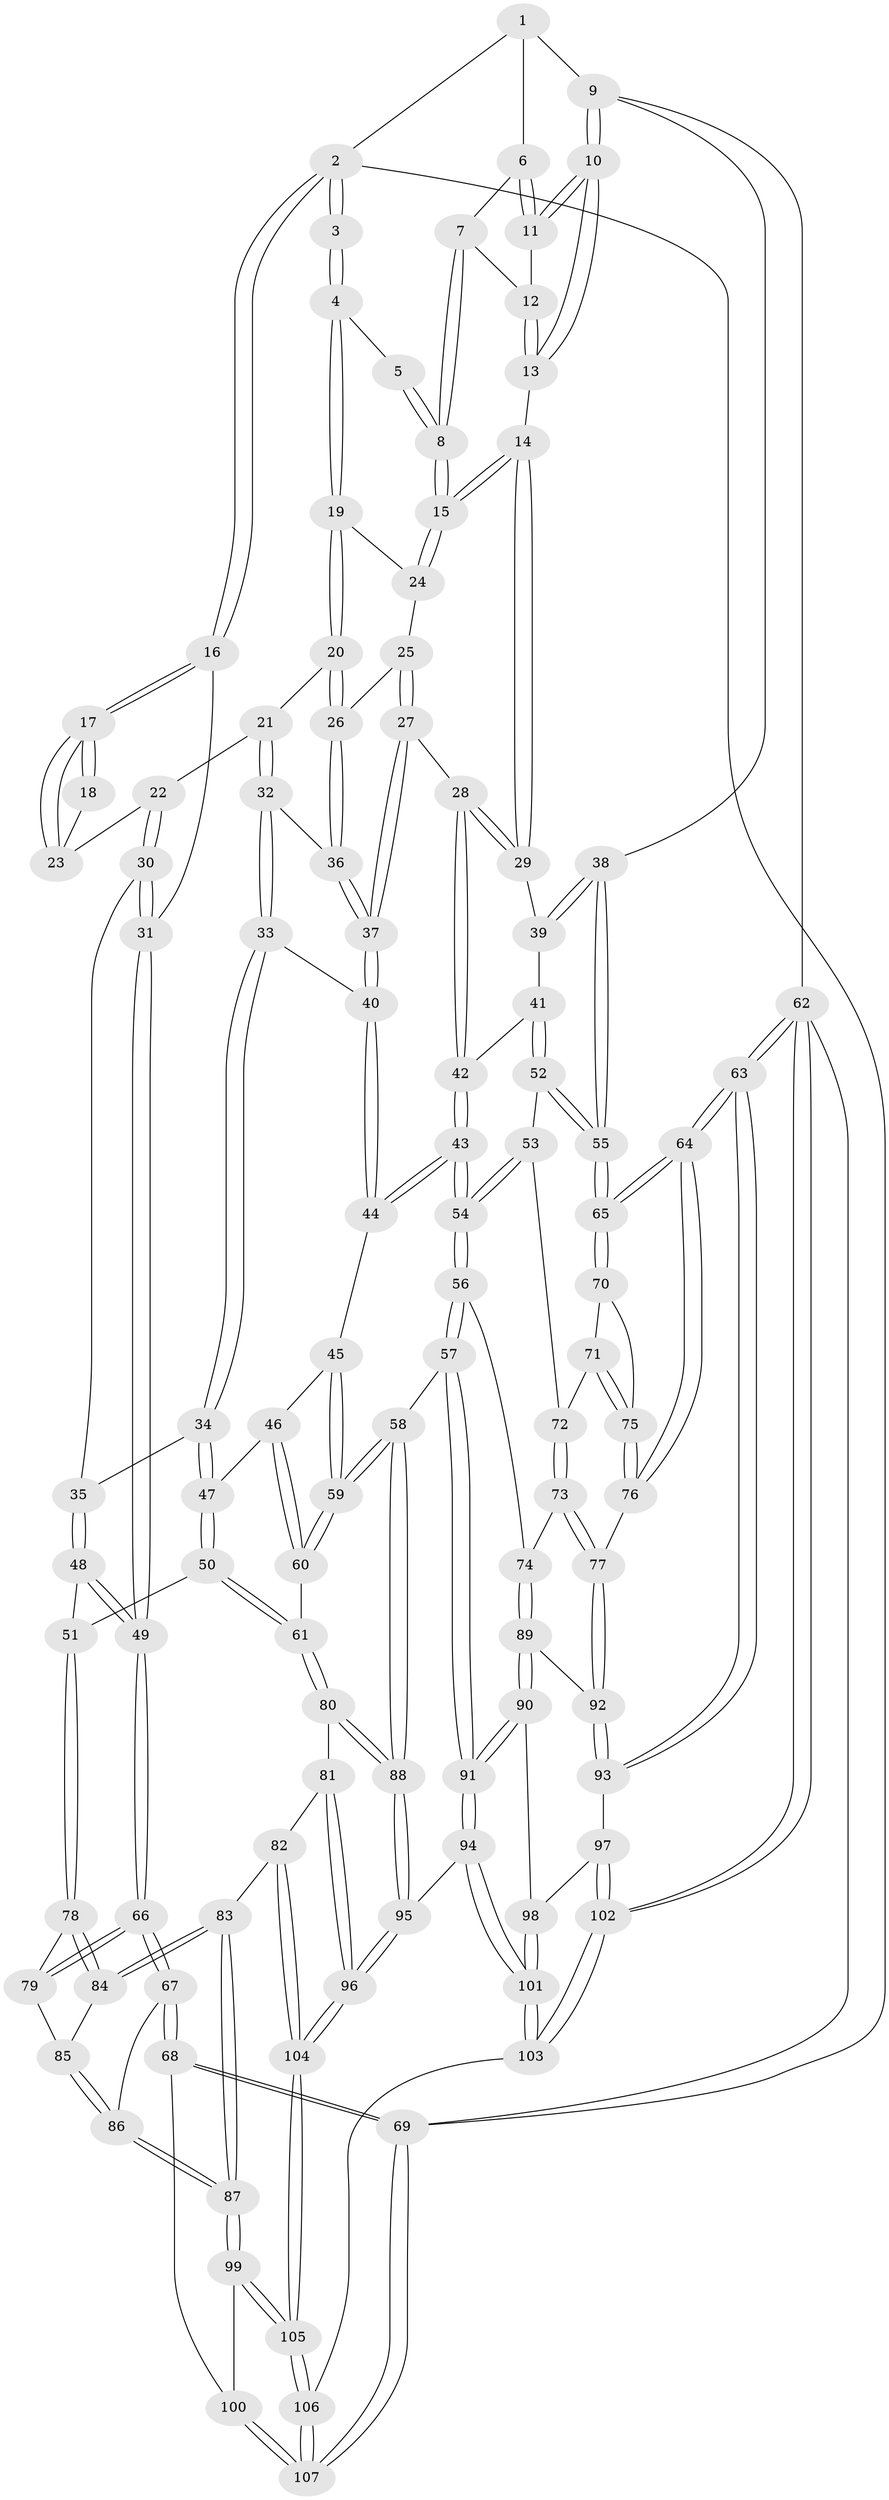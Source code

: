 // Generated by graph-tools (version 1.1) at 2025/27/03/15/25 16:27:56]
// undirected, 107 vertices, 264 edges
graph export_dot {
graph [start="1"]
  node [color=gray90,style=filled];
  1 [pos="+0.8484751147353606+0"];
  2 [pos="+0+0"];
  3 [pos="+0.2456556573485864+0"];
  4 [pos="+0.33682814462351385+0"];
  5 [pos="+0.6279167266669977+0"];
  6 [pos="+0.8446735728394693+0"];
  7 [pos="+0.8177232441045649+0"];
  8 [pos="+0.6758088463794496+0.13692685708353536"];
  9 [pos="+1+0.2894827885495797"];
  10 [pos="+1+0.23880106483749197"];
  11 [pos="+0.9514512202140439+0.06958139991336784"];
  12 [pos="+0.8452809184692862+0.10524400281741525"];
  13 [pos="+0.8307863492628963+0.16404875060865756"];
  14 [pos="+0.6875085707789823+0.2273607126414282"];
  15 [pos="+0.6686393358970241+0.1552685241914307"];
  16 [pos="+0+0.38144038016543674"];
  17 [pos="+0+0.3234125830482544"];
  18 [pos="+0.2182970784488582+0"];
  19 [pos="+0.3406606418541097+0"];
  20 [pos="+0.3416956521956325+0.16267909535511613"];
  21 [pos="+0.2674892243582061+0.24214839030572186"];
  22 [pos="+0.2123693057183084+0.2315741235598542"];
  23 [pos="+0.17382172654095818+0.161557865712284"];
  24 [pos="+0.4421891418404439+0"];
  25 [pos="+0.48091429776288824+0.1894263608472557"];
  26 [pos="+0.4072204198769575+0.244714341619653"];
  27 [pos="+0.6290165601665203+0.2634217101284852"];
  28 [pos="+0.673353760132241+0.2559359596613171"];
  29 [pos="+0.6828226446320909+0.24594887180111177"];
  30 [pos="+0.09776806478385369+0.39469318856283175"];
  31 [pos="+0+0.3828439027520471"];
  32 [pos="+0.30740733888112687+0.32836854417768535"];
  33 [pos="+0.29779895295121156+0.36688842235947666"];
  34 [pos="+0.21460468555921433+0.4357845935149833"];
  35 [pos="+0.19481387673906775+0.43308280158576495"];
  36 [pos="+0.40833193582186245+0.26565441139698165"];
  37 [pos="+0.48645267738942044+0.3403265284955649"];
  38 [pos="+1+0.3627783766913283"];
  39 [pos="+0.8105573557676545+0.31490226816192307"];
  40 [pos="+0.4581405224077572+0.42210798668090893"];
  41 [pos="+0.8165414534377098+0.49582140577967326"];
  42 [pos="+0.6725101997108134+0.3840990395114564"];
  43 [pos="+0.5920434500257645+0.5259732873367571"];
  44 [pos="+0.4709129152976165+0.48042914886270804"];
  45 [pos="+0.4663143719207729+0.484379351273126"];
  46 [pos="+0.35268218155462383+0.5499805995027393"];
  47 [pos="+0.27280851597880323+0.5088234408815265"];
  48 [pos="+0.14471313445488493+0.6282797722650424"];
  49 [pos="+0+0.42189184017998393"];
  50 [pos="+0.19486465590817612+0.6597301621215873"];
  51 [pos="+0.16314509871199034+0.6590123910007781"];
  52 [pos="+0.8560831297277194+0.5557447084343864"];
  53 [pos="+0.8266358437849857+0.5888219858129686"];
  54 [pos="+0.6596417877763754+0.6559175144947123"];
  55 [pos="+1+0.45032898206883293"];
  56 [pos="+0.6505301004241197+0.6777653535214194"];
  57 [pos="+0.5763433548304218+0.738085726894162"];
  58 [pos="+0.4926910545439841+0.7572694499297352"];
  59 [pos="+0.4639666740577304+0.7316734811710321"];
  60 [pos="+0.35756366332961775+0.6655321910632735"];
  61 [pos="+0.2724547859470856+0.7037605978053271"];
  62 [pos="+1+1"];
  63 [pos="+1+1"];
  64 [pos="+1+1"];
  65 [pos="+1+0.6184522780802582"];
  66 [pos="+0+0.544777767102302"];
  67 [pos="+0+0.6818060596126925"];
  68 [pos="+0+0.9208678064399095"];
  69 [pos="+0+1"];
  70 [pos="+0.9746939258365362+0.7172533107646504"];
  71 [pos="+0.8939517562148815+0.6925064798138912"];
  72 [pos="+0.8544084127802348+0.653359488706402"];
  73 [pos="+0.8534157284679946+0.7987428690113332"];
  74 [pos="+0.7134429556530807+0.7499583417728116"];
  75 [pos="+0.9266361839866618+0.7721109290116902"];
  76 [pos="+0.9203759422137502+0.7995137840933593"];
  77 [pos="+0.8612552503763896+0.8084168128767855"];
  78 [pos="+0.14872135583535664+0.6755014779064326"];
  79 [pos="+0.06368091184494658+0.6725260072550406"];
  80 [pos="+0.25765663201824995+0.80213066489706"];
  81 [pos="+0.2419812696480262+0.8267061907274809"];
  82 [pos="+0.1418191901313595+0.8734769909296697"];
  83 [pos="+0.13813532313452972+0.8742696064624336"];
  84 [pos="+0.12971543306747008+0.7242902381706927"];
  85 [pos="+0.05269186580045139+0.7283557619207562"];
  86 [pos="+0.0005741401514893742+0.7519059749418605"];
  87 [pos="+0.13602143708666364+0.8758831905620017"];
  88 [pos="+0.46116196982664825+0.8103463062503822"];
  89 [pos="+0.7486913754220529+0.8651310462746747"];
  90 [pos="+0.743384108003303+0.8812503214050385"];
  91 [pos="+0.633112760323666+0.9060581981521916"];
  92 [pos="+0.8478715075640567+0.8459744133806172"];
  93 [pos="+0.8656761706639955+0.9185443463383799"];
  94 [pos="+0.6222167249591228+0.9585821306394283"];
  95 [pos="+0.43353603836559523+0.9158635198649088"];
  96 [pos="+0.3993294373818433+0.9635218185898624"];
  97 [pos="+0.7914346455761311+0.9469381027578745"];
  98 [pos="+0.7632306449309509+0.9283683663517109"];
  99 [pos="+0.13465358798412558+0.878034992889202"];
  100 [pos="+0.13333297180652523+0.8797684799617188"];
  101 [pos="+0.6402319599686596+1"];
  102 [pos="+0.7853808444126512+1"];
  103 [pos="+0.6449306915523517+1"];
  104 [pos="+0.3839050431746817+1"];
  105 [pos="+0.3783543869487186+1"];
  106 [pos="+0.37861291849102097+1"];
  107 [pos="+0.05476718277822941+1"];
  1 -- 2;
  1 -- 6;
  1 -- 9;
  2 -- 3;
  2 -- 3;
  2 -- 16;
  2 -- 16;
  2 -- 69;
  3 -- 4;
  3 -- 4;
  4 -- 5;
  4 -- 19;
  4 -- 19;
  5 -- 8;
  5 -- 8;
  6 -- 7;
  6 -- 11;
  6 -- 11;
  7 -- 8;
  7 -- 8;
  7 -- 12;
  8 -- 15;
  8 -- 15;
  9 -- 10;
  9 -- 10;
  9 -- 38;
  9 -- 62;
  10 -- 11;
  10 -- 11;
  10 -- 13;
  10 -- 13;
  11 -- 12;
  12 -- 13;
  12 -- 13;
  13 -- 14;
  14 -- 15;
  14 -- 15;
  14 -- 29;
  14 -- 29;
  15 -- 24;
  15 -- 24;
  16 -- 17;
  16 -- 17;
  16 -- 31;
  17 -- 18;
  17 -- 18;
  17 -- 23;
  17 -- 23;
  18 -- 23;
  19 -- 20;
  19 -- 20;
  19 -- 24;
  20 -- 21;
  20 -- 26;
  20 -- 26;
  21 -- 22;
  21 -- 32;
  21 -- 32;
  22 -- 23;
  22 -- 30;
  22 -- 30;
  24 -- 25;
  25 -- 26;
  25 -- 27;
  25 -- 27;
  26 -- 36;
  26 -- 36;
  27 -- 28;
  27 -- 37;
  27 -- 37;
  28 -- 29;
  28 -- 29;
  28 -- 42;
  28 -- 42;
  29 -- 39;
  30 -- 31;
  30 -- 31;
  30 -- 35;
  31 -- 49;
  31 -- 49;
  32 -- 33;
  32 -- 33;
  32 -- 36;
  33 -- 34;
  33 -- 34;
  33 -- 40;
  34 -- 35;
  34 -- 47;
  34 -- 47;
  35 -- 48;
  35 -- 48;
  36 -- 37;
  36 -- 37;
  37 -- 40;
  37 -- 40;
  38 -- 39;
  38 -- 39;
  38 -- 55;
  38 -- 55;
  39 -- 41;
  40 -- 44;
  40 -- 44;
  41 -- 42;
  41 -- 52;
  41 -- 52;
  42 -- 43;
  42 -- 43;
  43 -- 44;
  43 -- 44;
  43 -- 54;
  43 -- 54;
  44 -- 45;
  45 -- 46;
  45 -- 59;
  45 -- 59;
  46 -- 47;
  46 -- 60;
  46 -- 60;
  47 -- 50;
  47 -- 50;
  48 -- 49;
  48 -- 49;
  48 -- 51;
  49 -- 66;
  49 -- 66;
  50 -- 51;
  50 -- 61;
  50 -- 61;
  51 -- 78;
  51 -- 78;
  52 -- 53;
  52 -- 55;
  52 -- 55;
  53 -- 54;
  53 -- 54;
  53 -- 72;
  54 -- 56;
  54 -- 56;
  55 -- 65;
  55 -- 65;
  56 -- 57;
  56 -- 57;
  56 -- 74;
  57 -- 58;
  57 -- 91;
  57 -- 91;
  58 -- 59;
  58 -- 59;
  58 -- 88;
  58 -- 88;
  59 -- 60;
  59 -- 60;
  60 -- 61;
  61 -- 80;
  61 -- 80;
  62 -- 63;
  62 -- 63;
  62 -- 102;
  62 -- 102;
  62 -- 69;
  63 -- 64;
  63 -- 64;
  63 -- 93;
  63 -- 93;
  64 -- 65;
  64 -- 65;
  64 -- 76;
  64 -- 76;
  65 -- 70;
  65 -- 70;
  66 -- 67;
  66 -- 67;
  66 -- 79;
  66 -- 79;
  67 -- 68;
  67 -- 68;
  67 -- 86;
  68 -- 69;
  68 -- 69;
  68 -- 100;
  69 -- 107;
  69 -- 107;
  70 -- 71;
  70 -- 75;
  71 -- 72;
  71 -- 75;
  71 -- 75;
  72 -- 73;
  72 -- 73;
  73 -- 74;
  73 -- 77;
  73 -- 77;
  74 -- 89;
  74 -- 89;
  75 -- 76;
  75 -- 76;
  76 -- 77;
  77 -- 92;
  77 -- 92;
  78 -- 79;
  78 -- 84;
  78 -- 84;
  79 -- 85;
  80 -- 81;
  80 -- 88;
  80 -- 88;
  81 -- 82;
  81 -- 96;
  81 -- 96;
  82 -- 83;
  82 -- 104;
  82 -- 104;
  83 -- 84;
  83 -- 84;
  83 -- 87;
  83 -- 87;
  84 -- 85;
  85 -- 86;
  85 -- 86;
  86 -- 87;
  86 -- 87;
  87 -- 99;
  87 -- 99;
  88 -- 95;
  88 -- 95;
  89 -- 90;
  89 -- 90;
  89 -- 92;
  90 -- 91;
  90 -- 91;
  90 -- 98;
  91 -- 94;
  91 -- 94;
  92 -- 93;
  92 -- 93;
  93 -- 97;
  94 -- 95;
  94 -- 101;
  94 -- 101;
  95 -- 96;
  95 -- 96;
  96 -- 104;
  96 -- 104;
  97 -- 98;
  97 -- 102;
  97 -- 102;
  98 -- 101;
  98 -- 101;
  99 -- 100;
  99 -- 105;
  99 -- 105;
  100 -- 107;
  100 -- 107;
  101 -- 103;
  101 -- 103;
  102 -- 103;
  102 -- 103;
  103 -- 106;
  104 -- 105;
  104 -- 105;
  105 -- 106;
  105 -- 106;
  106 -- 107;
  106 -- 107;
}
